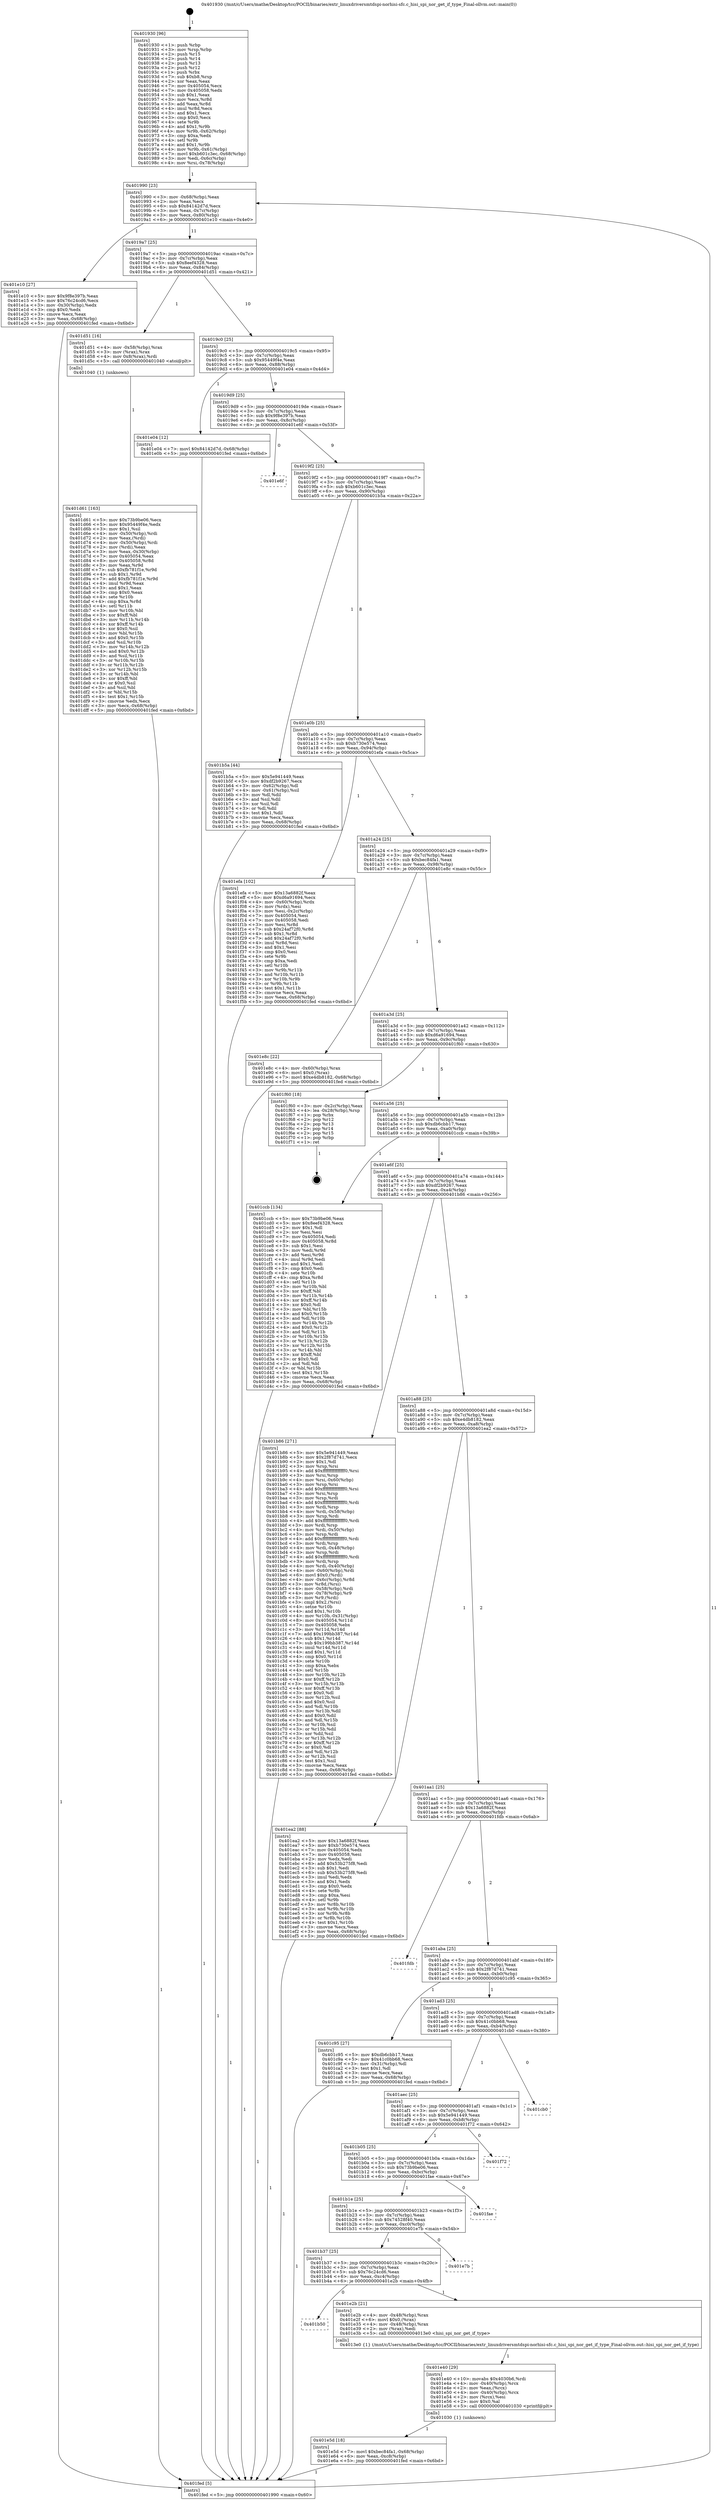 digraph "0x401930" {
  label = "0x401930 (/mnt/c/Users/mathe/Desktop/tcc/POCII/binaries/extr_linuxdriversmtdspi-norhisi-sfc.c_hisi_spi_nor_get_if_type_Final-ollvm.out::main(0))"
  labelloc = "t"
  node[shape=record]

  Entry [label="",width=0.3,height=0.3,shape=circle,fillcolor=black,style=filled]
  "0x401990" [label="{
     0x401990 [23]\l
     | [instrs]\l
     &nbsp;&nbsp;0x401990 \<+3\>: mov -0x68(%rbp),%eax\l
     &nbsp;&nbsp;0x401993 \<+2\>: mov %eax,%ecx\l
     &nbsp;&nbsp;0x401995 \<+6\>: sub $0x84142d7d,%ecx\l
     &nbsp;&nbsp;0x40199b \<+3\>: mov %eax,-0x7c(%rbp)\l
     &nbsp;&nbsp;0x40199e \<+3\>: mov %ecx,-0x80(%rbp)\l
     &nbsp;&nbsp;0x4019a1 \<+6\>: je 0000000000401e10 \<main+0x4e0\>\l
  }"]
  "0x401e10" [label="{
     0x401e10 [27]\l
     | [instrs]\l
     &nbsp;&nbsp;0x401e10 \<+5\>: mov $0x9f8e397b,%eax\l
     &nbsp;&nbsp;0x401e15 \<+5\>: mov $0x76c24cd6,%ecx\l
     &nbsp;&nbsp;0x401e1a \<+3\>: mov -0x30(%rbp),%edx\l
     &nbsp;&nbsp;0x401e1d \<+3\>: cmp $0x0,%edx\l
     &nbsp;&nbsp;0x401e20 \<+3\>: cmove %ecx,%eax\l
     &nbsp;&nbsp;0x401e23 \<+3\>: mov %eax,-0x68(%rbp)\l
     &nbsp;&nbsp;0x401e26 \<+5\>: jmp 0000000000401fed \<main+0x6bd\>\l
  }"]
  "0x4019a7" [label="{
     0x4019a7 [25]\l
     | [instrs]\l
     &nbsp;&nbsp;0x4019a7 \<+5\>: jmp 00000000004019ac \<main+0x7c\>\l
     &nbsp;&nbsp;0x4019ac \<+3\>: mov -0x7c(%rbp),%eax\l
     &nbsp;&nbsp;0x4019af \<+5\>: sub $0x8eef4328,%eax\l
     &nbsp;&nbsp;0x4019b4 \<+6\>: mov %eax,-0x84(%rbp)\l
     &nbsp;&nbsp;0x4019ba \<+6\>: je 0000000000401d51 \<main+0x421\>\l
  }"]
  Exit [label="",width=0.3,height=0.3,shape=circle,fillcolor=black,style=filled,peripheries=2]
  "0x401d51" [label="{
     0x401d51 [16]\l
     | [instrs]\l
     &nbsp;&nbsp;0x401d51 \<+4\>: mov -0x58(%rbp),%rax\l
     &nbsp;&nbsp;0x401d55 \<+3\>: mov (%rax),%rax\l
     &nbsp;&nbsp;0x401d58 \<+4\>: mov 0x8(%rax),%rdi\l
     &nbsp;&nbsp;0x401d5c \<+5\>: call 0000000000401040 \<atoi@plt\>\l
     | [calls]\l
     &nbsp;&nbsp;0x401040 \{1\} (unknown)\l
  }"]
  "0x4019c0" [label="{
     0x4019c0 [25]\l
     | [instrs]\l
     &nbsp;&nbsp;0x4019c0 \<+5\>: jmp 00000000004019c5 \<main+0x95\>\l
     &nbsp;&nbsp;0x4019c5 \<+3\>: mov -0x7c(%rbp),%eax\l
     &nbsp;&nbsp;0x4019c8 \<+5\>: sub $0x95449f4e,%eax\l
     &nbsp;&nbsp;0x4019cd \<+6\>: mov %eax,-0x88(%rbp)\l
     &nbsp;&nbsp;0x4019d3 \<+6\>: je 0000000000401e04 \<main+0x4d4\>\l
  }"]
  "0x401e5d" [label="{
     0x401e5d [18]\l
     | [instrs]\l
     &nbsp;&nbsp;0x401e5d \<+7\>: movl $0xbec84fa1,-0x68(%rbp)\l
     &nbsp;&nbsp;0x401e64 \<+6\>: mov %eax,-0xc8(%rbp)\l
     &nbsp;&nbsp;0x401e6a \<+5\>: jmp 0000000000401fed \<main+0x6bd\>\l
  }"]
  "0x401e04" [label="{
     0x401e04 [12]\l
     | [instrs]\l
     &nbsp;&nbsp;0x401e04 \<+7\>: movl $0x84142d7d,-0x68(%rbp)\l
     &nbsp;&nbsp;0x401e0b \<+5\>: jmp 0000000000401fed \<main+0x6bd\>\l
  }"]
  "0x4019d9" [label="{
     0x4019d9 [25]\l
     | [instrs]\l
     &nbsp;&nbsp;0x4019d9 \<+5\>: jmp 00000000004019de \<main+0xae\>\l
     &nbsp;&nbsp;0x4019de \<+3\>: mov -0x7c(%rbp),%eax\l
     &nbsp;&nbsp;0x4019e1 \<+5\>: sub $0x9f8e397b,%eax\l
     &nbsp;&nbsp;0x4019e6 \<+6\>: mov %eax,-0x8c(%rbp)\l
     &nbsp;&nbsp;0x4019ec \<+6\>: je 0000000000401e6f \<main+0x53f\>\l
  }"]
  "0x401e40" [label="{
     0x401e40 [29]\l
     | [instrs]\l
     &nbsp;&nbsp;0x401e40 \<+10\>: movabs $0x4030b6,%rdi\l
     &nbsp;&nbsp;0x401e4a \<+4\>: mov -0x40(%rbp),%rcx\l
     &nbsp;&nbsp;0x401e4e \<+2\>: mov %eax,(%rcx)\l
     &nbsp;&nbsp;0x401e50 \<+4\>: mov -0x40(%rbp),%rcx\l
     &nbsp;&nbsp;0x401e54 \<+2\>: mov (%rcx),%esi\l
     &nbsp;&nbsp;0x401e56 \<+2\>: mov $0x0,%al\l
     &nbsp;&nbsp;0x401e58 \<+5\>: call 0000000000401030 \<printf@plt\>\l
     | [calls]\l
     &nbsp;&nbsp;0x401030 \{1\} (unknown)\l
  }"]
  "0x401e6f" [label="{
     0x401e6f\l
  }", style=dashed]
  "0x4019f2" [label="{
     0x4019f2 [25]\l
     | [instrs]\l
     &nbsp;&nbsp;0x4019f2 \<+5\>: jmp 00000000004019f7 \<main+0xc7\>\l
     &nbsp;&nbsp;0x4019f7 \<+3\>: mov -0x7c(%rbp),%eax\l
     &nbsp;&nbsp;0x4019fa \<+5\>: sub $0xb601c3ec,%eax\l
     &nbsp;&nbsp;0x4019ff \<+6\>: mov %eax,-0x90(%rbp)\l
     &nbsp;&nbsp;0x401a05 \<+6\>: je 0000000000401b5a \<main+0x22a\>\l
  }"]
  "0x401b50" [label="{
     0x401b50\l
  }", style=dashed]
  "0x401b5a" [label="{
     0x401b5a [44]\l
     | [instrs]\l
     &nbsp;&nbsp;0x401b5a \<+5\>: mov $0x5e941449,%eax\l
     &nbsp;&nbsp;0x401b5f \<+5\>: mov $0xdf2b9267,%ecx\l
     &nbsp;&nbsp;0x401b64 \<+3\>: mov -0x62(%rbp),%dl\l
     &nbsp;&nbsp;0x401b67 \<+4\>: mov -0x61(%rbp),%sil\l
     &nbsp;&nbsp;0x401b6b \<+3\>: mov %dl,%dil\l
     &nbsp;&nbsp;0x401b6e \<+3\>: and %sil,%dil\l
     &nbsp;&nbsp;0x401b71 \<+3\>: xor %sil,%dl\l
     &nbsp;&nbsp;0x401b74 \<+3\>: or %dl,%dil\l
     &nbsp;&nbsp;0x401b77 \<+4\>: test $0x1,%dil\l
     &nbsp;&nbsp;0x401b7b \<+3\>: cmovne %ecx,%eax\l
     &nbsp;&nbsp;0x401b7e \<+3\>: mov %eax,-0x68(%rbp)\l
     &nbsp;&nbsp;0x401b81 \<+5\>: jmp 0000000000401fed \<main+0x6bd\>\l
  }"]
  "0x401a0b" [label="{
     0x401a0b [25]\l
     | [instrs]\l
     &nbsp;&nbsp;0x401a0b \<+5\>: jmp 0000000000401a10 \<main+0xe0\>\l
     &nbsp;&nbsp;0x401a10 \<+3\>: mov -0x7c(%rbp),%eax\l
     &nbsp;&nbsp;0x401a13 \<+5\>: sub $0xb730e574,%eax\l
     &nbsp;&nbsp;0x401a18 \<+6\>: mov %eax,-0x94(%rbp)\l
     &nbsp;&nbsp;0x401a1e \<+6\>: je 0000000000401efa \<main+0x5ca\>\l
  }"]
  "0x401fed" [label="{
     0x401fed [5]\l
     | [instrs]\l
     &nbsp;&nbsp;0x401fed \<+5\>: jmp 0000000000401990 \<main+0x60\>\l
  }"]
  "0x401930" [label="{
     0x401930 [96]\l
     | [instrs]\l
     &nbsp;&nbsp;0x401930 \<+1\>: push %rbp\l
     &nbsp;&nbsp;0x401931 \<+3\>: mov %rsp,%rbp\l
     &nbsp;&nbsp;0x401934 \<+2\>: push %r15\l
     &nbsp;&nbsp;0x401936 \<+2\>: push %r14\l
     &nbsp;&nbsp;0x401938 \<+2\>: push %r13\l
     &nbsp;&nbsp;0x40193a \<+2\>: push %r12\l
     &nbsp;&nbsp;0x40193c \<+1\>: push %rbx\l
     &nbsp;&nbsp;0x40193d \<+7\>: sub $0xb8,%rsp\l
     &nbsp;&nbsp;0x401944 \<+2\>: xor %eax,%eax\l
     &nbsp;&nbsp;0x401946 \<+7\>: mov 0x405054,%ecx\l
     &nbsp;&nbsp;0x40194d \<+7\>: mov 0x405058,%edx\l
     &nbsp;&nbsp;0x401954 \<+3\>: sub $0x1,%eax\l
     &nbsp;&nbsp;0x401957 \<+3\>: mov %ecx,%r8d\l
     &nbsp;&nbsp;0x40195a \<+3\>: add %eax,%r8d\l
     &nbsp;&nbsp;0x40195d \<+4\>: imul %r8d,%ecx\l
     &nbsp;&nbsp;0x401961 \<+3\>: and $0x1,%ecx\l
     &nbsp;&nbsp;0x401964 \<+3\>: cmp $0x0,%ecx\l
     &nbsp;&nbsp;0x401967 \<+4\>: sete %r9b\l
     &nbsp;&nbsp;0x40196b \<+4\>: and $0x1,%r9b\l
     &nbsp;&nbsp;0x40196f \<+4\>: mov %r9b,-0x62(%rbp)\l
     &nbsp;&nbsp;0x401973 \<+3\>: cmp $0xa,%edx\l
     &nbsp;&nbsp;0x401976 \<+4\>: setl %r9b\l
     &nbsp;&nbsp;0x40197a \<+4\>: and $0x1,%r9b\l
     &nbsp;&nbsp;0x40197e \<+4\>: mov %r9b,-0x61(%rbp)\l
     &nbsp;&nbsp;0x401982 \<+7\>: movl $0xb601c3ec,-0x68(%rbp)\l
     &nbsp;&nbsp;0x401989 \<+3\>: mov %edi,-0x6c(%rbp)\l
     &nbsp;&nbsp;0x40198c \<+4\>: mov %rsi,-0x78(%rbp)\l
  }"]
  "0x401e2b" [label="{
     0x401e2b [21]\l
     | [instrs]\l
     &nbsp;&nbsp;0x401e2b \<+4\>: mov -0x48(%rbp),%rax\l
     &nbsp;&nbsp;0x401e2f \<+6\>: movl $0x0,(%rax)\l
     &nbsp;&nbsp;0x401e35 \<+4\>: mov -0x48(%rbp),%rax\l
     &nbsp;&nbsp;0x401e39 \<+2\>: mov (%rax),%edi\l
     &nbsp;&nbsp;0x401e3b \<+5\>: call 00000000004013e0 \<hisi_spi_nor_get_if_type\>\l
     | [calls]\l
     &nbsp;&nbsp;0x4013e0 \{1\} (/mnt/c/Users/mathe/Desktop/tcc/POCII/binaries/extr_linuxdriversmtdspi-norhisi-sfc.c_hisi_spi_nor_get_if_type_Final-ollvm.out::hisi_spi_nor_get_if_type)\l
  }"]
  "0x401efa" [label="{
     0x401efa [102]\l
     | [instrs]\l
     &nbsp;&nbsp;0x401efa \<+5\>: mov $0x13a6882f,%eax\l
     &nbsp;&nbsp;0x401eff \<+5\>: mov $0xd6a91694,%ecx\l
     &nbsp;&nbsp;0x401f04 \<+4\>: mov -0x60(%rbp),%rdx\l
     &nbsp;&nbsp;0x401f08 \<+2\>: mov (%rdx),%esi\l
     &nbsp;&nbsp;0x401f0a \<+3\>: mov %esi,-0x2c(%rbp)\l
     &nbsp;&nbsp;0x401f0d \<+7\>: mov 0x405054,%esi\l
     &nbsp;&nbsp;0x401f14 \<+7\>: mov 0x405058,%edi\l
     &nbsp;&nbsp;0x401f1b \<+3\>: mov %esi,%r8d\l
     &nbsp;&nbsp;0x401f1e \<+7\>: sub $0x24af72f0,%r8d\l
     &nbsp;&nbsp;0x401f25 \<+4\>: sub $0x1,%r8d\l
     &nbsp;&nbsp;0x401f29 \<+7\>: add $0x24af72f0,%r8d\l
     &nbsp;&nbsp;0x401f30 \<+4\>: imul %r8d,%esi\l
     &nbsp;&nbsp;0x401f34 \<+3\>: and $0x1,%esi\l
     &nbsp;&nbsp;0x401f37 \<+3\>: cmp $0x0,%esi\l
     &nbsp;&nbsp;0x401f3a \<+4\>: sete %r9b\l
     &nbsp;&nbsp;0x401f3e \<+3\>: cmp $0xa,%edi\l
     &nbsp;&nbsp;0x401f41 \<+4\>: setl %r10b\l
     &nbsp;&nbsp;0x401f45 \<+3\>: mov %r9b,%r11b\l
     &nbsp;&nbsp;0x401f48 \<+3\>: and %r10b,%r11b\l
     &nbsp;&nbsp;0x401f4b \<+3\>: xor %r10b,%r9b\l
     &nbsp;&nbsp;0x401f4e \<+3\>: or %r9b,%r11b\l
     &nbsp;&nbsp;0x401f51 \<+4\>: test $0x1,%r11b\l
     &nbsp;&nbsp;0x401f55 \<+3\>: cmovne %ecx,%eax\l
     &nbsp;&nbsp;0x401f58 \<+3\>: mov %eax,-0x68(%rbp)\l
     &nbsp;&nbsp;0x401f5b \<+5\>: jmp 0000000000401fed \<main+0x6bd\>\l
  }"]
  "0x401a24" [label="{
     0x401a24 [25]\l
     | [instrs]\l
     &nbsp;&nbsp;0x401a24 \<+5\>: jmp 0000000000401a29 \<main+0xf9\>\l
     &nbsp;&nbsp;0x401a29 \<+3\>: mov -0x7c(%rbp),%eax\l
     &nbsp;&nbsp;0x401a2c \<+5\>: sub $0xbec84fa1,%eax\l
     &nbsp;&nbsp;0x401a31 \<+6\>: mov %eax,-0x98(%rbp)\l
     &nbsp;&nbsp;0x401a37 \<+6\>: je 0000000000401e8c \<main+0x55c\>\l
  }"]
  "0x401b37" [label="{
     0x401b37 [25]\l
     | [instrs]\l
     &nbsp;&nbsp;0x401b37 \<+5\>: jmp 0000000000401b3c \<main+0x20c\>\l
     &nbsp;&nbsp;0x401b3c \<+3\>: mov -0x7c(%rbp),%eax\l
     &nbsp;&nbsp;0x401b3f \<+5\>: sub $0x76c24cd6,%eax\l
     &nbsp;&nbsp;0x401b44 \<+6\>: mov %eax,-0xc4(%rbp)\l
     &nbsp;&nbsp;0x401b4a \<+6\>: je 0000000000401e2b \<main+0x4fb\>\l
  }"]
  "0x401e8c" [label="{
     0x401e8c [22]\l
     | [instrs]\l
     &nbsp;&nbsp;0x401e8c \<+4\>: mov -0x60(%rbp),%rax\l
     &nbsp;&nbsp;0x401e90 \<+6\>: movl $0x0,(%rax)\l
     &nbsp;&nbsp;0x401e96 \<+7\>: movl $0xe4db8182,-0x68(%rbp)\l
     &nbsp;&nbsp;0x401e9d \<+5\>: jmp 0000000000401fed \<main+0x6bd\>\l
  }"]
  "0x401a3d" [label="{
     0x401a3d [25]\l
     | [instrs]\l
     &nbsp;&nbsp;0x401a3d \<+5\>: jmp 0000000000401a42 \<main+0x112\>\l
     &nbsp;&nbsp;0x401a42 \<+3\>: mov -0x7c(%rbp),%eax\l
     &nbsp;&nbsp;0x401a45 \<+5\>: sub $0xd6a91694,%eax\l
     &nbsp;&nbsp;0x401a4a \<+6\>: mov %eax,-0x9c(%rbp)\l
     &nbsp;&nbsp;0x401a50 \<+6\>: je 0000000000401f60 \<main+0x630\>\l
  }"]
  "0x401e7b" [label="{
     0x401e7b\l
  }", style=dashed]
  "0x401f60" [label="{
     0x401f60 [18]\l
     | [instrs]\l
     &nbsp;&nbsp;0x401f60 \<+3\>: mov -0x2c(%rbp),%eax\l
     &nbsp;&nbsp;0x401f63 \<+4\>: lea -0x28(%rbp),%rsp\l
     &nbsp;&nbsp;0x401f67 \<+1\>: pop %rbx\l
     &nbsp;&nbsp;0x401f68 \<+2\>: pop %r12\l
     &nbsp;&nbsp;0x401f6a \<+2\>: pop %r13\l
     &nbsp;&nbsp;0x401f6c \<+2\>: pop %r14\l
     &nbsp;&nbsp;0x401f6e \<+2\>: pop %r15\l
     &nbsp;&nbsp;0x401f70 \<+1\>: pop %rbp\l
     &nbsp;&nbsp;0x401f71 \<+1\>: ret\l
  }"]
  "0x401a56" [label="{
     0x401a56 [25]\l
     | [instrs]\l
     &nbsp;&nbsp;0x401a56 \<+5\>: jmp 0000000000401a5b \<main+0x12b\>\l
     &nbsp;&nbsp;0x401a5b \<+3\>: mov -0x7c(%rbp),%eax\l
     &nbsp;&nbsp;0x401a5e \<+5\>: sub $0xdb6cbb17,%eax\l
     &nbsp;&nbsp;0x401a63 \<+6\>: mov %eax,-0xa0(%rbp)\l
     &nbsp;&nbsp;0x401a69 \<+6\>: je 0000000000401ccb \<main+0x39b\>\l
  }"]
  "0x401b1e" [label="{
     0x401b1e [25]\l
     | [instrs]\l
     &nbsp;&nbsp;0x401b1e \<+5\>: jmp 0000000000401b23 \<main+0x1f3\>\l
     &nbsp;&nbsp;0x401b23 \<+3\>: mov -0x7c(%rbp),%eax\l
     &nbsp;&nbsp;0x401b26 \<+5\>: sub $0x74528f40,%eax\l
     &nbsp;&nbsp;0x401b2b \<+6\>: mov %eax,-0xc0(%rbp)\l
     &nbsp;&nbsp;0x401b31 \<+6\>: je 0000000000401e7b \<main+0x54b\>\l
  }"]
  "0x401ccb" [label="{
     0x401ccb [134]\l
     | [instrs]\l
     &nbsp;&nbsp;0x401ccb \<+5\>: mov $0x73b9be06,%eax\l
     &nbsp;&nbsp;0x401cd0 \<+5\>: mov $0x8eef4328,%ecx\l
     &nbsp;&nbsp;0x401cd5 \<+2\>: mov $0x1,%dl\l
     &nbsp;&nbsp;0x401cd7 \<+2\>: xor %esi,%esi\l
     &nbsp;&nbsp;0x401cd9 \<+7\>: mov 0x405054,%edi\l
     &nbsp;&nbsp;0x401ce0 \<+8\>: mov 0x405058,%r8d\l
     &nbsp;&nbsp;0x401ce8 \<+3\>: sub $0x1,%esi\l
     &nbsp;&nbsp;0x401ceb \<+3\>: mov %edi,%r9d\l
     &nbsp;&nbsp;0x401cee \<+3\>: add %esi,%r9d\l
     &nbsp;&nbsp;0x401cf1 \<+4\>: imul %r9d,%edi\l
     &nbsp;&nbsp;0x401cf5 \<+3\>: and $0x1,%edi\l
     &nbsp;&nbsp;0x401cf8 \<+3\>: cmp $0x0,%edi\l
     &nbsp;&nbsp;0x401cfb \<+4\>: sete %r10b\l
     &nbsp;&nbsp;0x401cff \<+4\>: cmp $0xa,%r8d\l
     &nbsp;&nbsp;0x401d03 \<+4\>: setl %r11b\l
     &nbsp;&nbsp;0x401d07 \<+3\>: mov %r10b,%bl\l
     &nbsp;&nbsp;0x401d0a \<+3\>: xor $0xff,%bl\l
     &nbsp;&nbsp;0x401d0d \<+3\>: mov %r11b,%r14b\l
     &nbsp;&nbsp;0x401d10 \<+4\>: xor $0xff,%r14b\l
     &nbsp;&nbsp;0x401d14 \<+3\>: xor $0x0,%dl\l
     &nbsp;&nbsp;0x401d17 \<+3\>: mov %bl,%r15b\l
     &nbsp;&nbsp;0x401d1a \<+4\>: and $0x0,%r15b\l
     &nbsp;&nbsp;0x401d1e \<+3\>: and %dl,%r10b\l
     &nbsp;&nbsp;0x401d21 \<+3\>: mov %r14b,%r12b\l
     &nbsp;&nbsp;0x401d24 \<+4\>: and $0x0,%r12b\l
     &nbsp;&nbsp;0x401d28 \<+3\>: and %dl,%r11b\l
     &nbsp;&nbsp;0x401d2b \<+3\>: or %r10b,%r15b\l
     &nbsp;&nbsp;0x401d2e \<+3\>: or %r11b,%r12b\l
     &nbsp;&nbsp;0x401d31 \<+3\>: xor %r12b,%r15b\l
     &nbsp;&nbsp;0x401d34 \<+3\>: or %r14b,%bl\l
     &nbsp;&nbsp;0x401d37 \<+3\>: xor $0xff,%bl\l
     &nbsp;&nbsp;0x401d3a \<+3\>: or $0x0,%dl\l
     &nbsp;&nbsp;0x401d3d \<+2\>: and %dl,%bl\l
     &nbsp;&nbsp;0x401d3f \<+3\>: or %bl,%r15b\l
     &nbsp;&nbsp;0x401d42 \<+4\>: test $0x1,%r15b\l
     &nbsp;&nbsp;0x401d46 \<+3\>: cmovne %ecx,%eax\l
     &nbsp;&nbsp;0x401d49 \<+3\>: mov %eax,-0x68(%rbp)\l
     &nbsp;&nbsp;0x401d4c \<+5\>: jmp 0000000000401fed \<main+0x6bd\>\l
  }"]
  "0x401a6f" [label="{
     0x401a6f [25]\l
     | [instrs]\l
     &nbsp;&nbsp;0x401a6f \<+5\>: jmp 0000000000401a74 \<main+0x144\>\l
     &nbsp;&nbsp;0x401a74 \<+3\>: mov -0x7c(%rbp),%eax\l
     &nbsp;&nbsp;0x401a77 \<+5\>: sub $0xdf2b9267,%eax\l
     &nbsp;&nbsp;0x401a7c \<+6\>: mov %eax,-0xa4(%rbp)\l
     &nbsp;&nbsp;0x401a82 \<+6\>: je 0000000000401b86 \<main+0x256\>\l
  }"]
  "0x401fae" [label="{
     0x401fae\l
  }", style=dashed]
  "0x401b86" [label="{
     0x401b86 [271]\l
     | [instrs]\l
     &nbsp;&nbsp;0x401b86 \<+5\>: mov $0x5e941449,%eax\l
     &nbsp;&nbsp;0x401b8b \<+5\>: mov $0x2f87d741,%ecx\l
     &nbsp;&nbsp;0x401b90 \<+2\>: mov $0x1,%dl\l
     &nbsp;&nbsp;0x401b92 \<+3\>: mov %rsp,%rsi\l
     &nbsp;&nbsp;0x401b95 \<+4\>: add $0xfffffffffffffff0,%rsi\l
     &nbsp;&nbsp;0x401b99 \<+3\>: mov %rsi,%rsp\l
     &nbsp;&nbsp;0x401b9c \<+4\>: mov %rsi,-0x60(%rbp)\l
     &nbsp;&nbsp;0x401ba0 \<+3\>: mov %rsp,%rsi\l
     &nbsp;&nbsp;0x401ba3 \<+4\>: add $0xfffffffffffffff0,%rsi\l
     &nbsp;&nbsp;0x401ba7 \<+3\>: mov %rsi,%rsp\l
     &nbsp;&nbsp;0x401baa \<+3\>: mov %rsp,%rdi\l
     &nbsp;&nbsp;0x401bad \<+4\>: add $0xfffffffffffffff0,%rdi\l
     &nbsp;&nbsp;0x401bb1 \<+3\>: mov %rdi,%rsp\l
     &nbsp;&nbsp;0x401bb4 \<+4\>: mov %rdi,-0x58(%rbp)\l
     &nbsp;&nbsp;0x401bb8 \<+3\>: mov %rsp,%rdi\l
     &nbsp;&nbsp;0x401bbb \<+4\>: add $0xfffffffffffffff0,%rdi\l
     &nbsp;&nbsp;0x401bbf \<+3\>: mov %rdi,%rsp\l
     &nbsp;&nbsp;0x401bc2 \<+4\>: mov %rdi,-0x50(%rbp)\l
     &nbsp;&nbsp;0x401bc6 \<+3\>: mov %rsp,%rdi\l
     &nbsp;&nbsp;0x401bc9 \<+4\>: add $0xfffffffffffffff0,%rdi\l
     &nbsp;&nbsp;0x401bcd \<+3\>: mov %rdi,%rsp\l
     &nbsp;&nbsp;0x401bd0 \<+4\>: mov %rdi,-0x48(%rbp)\l
     &nbsp;&nbsp;0x401bd4 \<+3\>: mov %rsp,%rdi\l
     &nbsp;&nbsp;0x401bd7 \<+4\>: add $0xfffffffffffffff0,%rdi\l
     &nbsp;&nbsp;0x401bdb \<+3\>: mov %rdi,%rsp\l
     &nbsp;&nbsp;0x401bde \<+4\>: mov %rdi,-0x40(%rbp)\l
     &nbsp;&nbsp;0x401be2 \<+4\>: mov -0x60(%rbp),%rdi\l
     &nbsp;&nbsp;0x401be6 \<+6\>: movl $0x0,(%rdi)\l
     &nbsp;&nbsp;0x401bec \<+4\>: mov -0x6c(%rbp),%r8d\l
     &nbsp;&nbsp;0x401bf0 \<+3\>: mov %r8d,(%rsi)\l
     &nbsp;&nbsp;0x401bf3 \<+4\>: mov -0x58(%rbp),%rdi\l
     &nbsp;&nbsp;0x401bf7 \<+4\>: mov -0x78(%rbp),%r9\l
     &nbsp;&nbsp;0x401bfb \<+3\>: mov %r9,(%rdi)\l
     &nbsp;&nbsp;0x401bfe \<+3\>: cmpl $0x2,(%rsi)\l
     &nbsp;&nbsp;0x401c01 \<+4\>: setne %r10b\l
     &nbsp;&nbsp;0x401c05 \<+4\>: and $0x1,%r10b\l
     &nbsp;&nbsp;0x401c09 \<+4\>: mov %r10b,-0x31(%rbp)\l
     &nbsp;&nbsp;0x401c0d \<+8\>: mov 0x405054,%r11d\l
     &nbsp;&nbsp;0x401c15 \<+7\>: mov 0x405058,%ebx\l
     &nbsp;&nbsp;0x401c1c \<+3\>: mov %r11d,%r14d\l
     &nbsp;&nbsp;0x401c1f \<+7\>: add $0x199bb387,%r14d\l
     &nbsp;&nbsp;0x401c26 \<+4\>: sub $0x1,%r14d\l
     &nbsp;&nbsp;0x401c2a \<+7\>: sub $0x199bb387,%r14d\l
     &nbsp;&nbsp;0x401c31 \<+4\>: imul %r14d,%r11d\l
     &nbsp;&nbsp;0x401c35 \<+4\>: and $0x1,%r11d\l
     &nbsp;&nbsp;0x401c39 \<+4\>: cmp $0x0,%r11d\l
     &nbsp;&nbsp;0x401c3d \<+4\>: sete %r10b\l
     &nbsp;&nbsp;0x401c41 \<+3\>: cmp $0xa,%ebx\l
     &nbsp;&nbsp;0x401c44 \<+4\>: setl %r15b\l
     &nbsp;&nbsp;0x401c48 \<+3\>: mov %r10b,%r12b\l
     &nbsp;&nbsp;0x401c4b \<+4\>: xor $0xff,%r12b\l
     &nbsp;&nbsp;0x401c4f \<+3\>: mov %r15b,%r13b\l
     &nbsp;&nbsp;0x401c52 \<+4\>: xor $0xff,%r13b\l
     &nbsp;&nbsp;0x401c56 \<+3\>: xor $0x0,%dl\l
     &nbsp;&nbsp;0x401c59 \<+3\>: mov %r12b,%sil\l
     &nbsp;&nbsp;0x401c5c \<+4\>: and $0x0,%sil\l
     &nbsp;&nbsp;0x401c60 \<+3\>: and %dl,%r10b\l
     &nbsp;&nbsp;0x401c63 \<+3\>: mov %r13b,%dil\l
     &nbsp;&nbsp;0x401c66 \<+4\>: and $0x0,%dil\l
     &nbsp;&nbsp;0x401c6a \<+3\>: and %dl,%r15b\l
     &nbsp;&nbsp;0x401c6d \<+3\>: or %r10b,%sil\l
     &nbsp;&nbsp;0x401c70 \<+3\>: or %r15b,%dil\l
     &nbsp;&nbsp;0x401c73 \<+3\>: xor %dil,%sil\l
     &nbsp;&nbsp;0x401c76 \<+3\>: or %r13b,%r12b\l
     &nbsp;&nbsp;0x401c79 \<+4\>: xor $0xff,%r12b\l
     &nbsp;&nbsp;0x401c7d \<+3\>: or $0x0,%dl\l
     &nbsp;&nbsp;0x401c80 \<+3\>: and %dl,%r12b\l
     &nbsp;&nbsp;0x401c83 \<+3\>: or %r12b,%sil\l
     &nbsp;&nbsp;0x401c86 \<+4\>: test $0x1,%sil\l
     &nbsp;&nbsp;0x401c8a \<+3\>: cmovne %ecx,%eax\l
     &nbsp;&nbsp;0x401c8d \<+3\>: mov %eax,-0x68(%rbp)\l
     &nbsp;&nbsp;0x401c90 \<+5\>: jmp 0000000000401fed \<main+0x6bd\>\l
  }"]
  "0x401a88" [label="{
     0x401a88 [25]\l
     | [instrs]\l
     &nbsp;&nbsp;0x401a88 \<+5\>: jmp 0000000000401a8d \<main+0x15d\>\l
     &nbsp;&nbsp;0x401a8d \<+3\>: mov -0x7c(%rbp),%eax\l
     &nbsp;&nbsp;0x401a90 \<+5\>: sub $0xe4db8182,%eax\l
     &nbsp;&nbsp;0x401a95 \<+6\>: mov %eax,-0xa8(%rbp)\l
     &nbsp;&nbsp;0x401a9b \<+6\>: je 0000000000401ea2 \<main+0x572\>\l
  }"]
  "0x401b05" [label="{
     0x401b05 [25]\l
     | [instrs]\l
     &nbsp;&nbsp;0x401b05 \<+5\>: jmp 0000000000401b0a \<main+0x1da\>\l
     &nbsp;&nbsp;0x401b0a \<+3\>: mov -0x7c(%rbp),%eax\l
     &nbsp;&nbsp;0x401b0d \<+5\>: sub $0x73b9be06,%eax\l
     &nbsp;&nbsp;0x401b12 \<+6\>: mov %eax,-0xbc(%rbp)\l
     &nbsp;&nbsp;0x401b18 \<+6\>: je 0000000000401fae \<main+0x67e\>\l
  }"]
  "0x401f72" [label="{
     0x401f72\l
  }", style=dashed]
  "0x401ea2" [label="{
     0x401ea2 [88]\l
     | [instrs]\l
     &nbsp;&nbsp;0x401ea2 \<+5\>: mov $0x13a6882f,%eax\l
     &nbsp;&nbsp;0x401ea7 \<+5\>: mov $0xb730e574,%ecx\l
     &nbsp;&nbsp;0x401eac \<+7\>: mov 0x405054,%edx\l
     &nbsp;&nbsp;0x401eb3 \<+7\>: mov 0x405058,%esi\l
     &nbsp;&nbsp;0x401eba \<+2\>: mov %edx,%edi\l
     &nbsp;&nbsp;0x401ebc \<+6\>: add $0x53b275f8,%edi\l
     &nbsp;&nbsp;0x401ec2 \<+3\>: sub $0x1,%edi\l
     &nbsp;&nbsp;0x401ec5 \<+6\>: sub $0x53b275f8,%edi\l
     &nbsp;&nbsp;0x401ecb \<+3\>: imul %edi,%edx\l
     &nbsp;&nbsp;0x401ece \<+3\>: and $0x1,%edx\l
     &nbsp;&nbsp;0x401ed1 \<+3\>: cmp $0x0,%edx\l
     &nbsp;&nbsp;0x401ed4 \<+4\>: sete %r8b\l
     &nbsp;&nbsp;0x401ed8 \<+3\>: cmp $0xa,%esi\l
     &nbsp;&nbsp;0x401edb \<+4\>: setl %r9b\l
     &nbsp;&nbsp;0x401edf \<+3\>: mov %r8b,%r10b\l
     &nbsp;&nbsp;0x401ee2 \<+3\>: and %r9b,%r10b\l
     &nbsp;&nbsp;0x401ee5 \<+3\>: xor %r9b,%r8b\l
     &nbsp;&nbsp;0x401ee8 \<+3\>: or %r8b,%r10b\l
     &nbsp;&nbsp;0x401eeb \<+4\>: test $0x1,%r10b\l
     &nbsp;&nbsp;0x401eef \<+3\>: cmovne %ecx,%eax\l
     &nbsp;&nbsp;0x401ef2 \<+3\>: mov %eax,-0x68(%rbp)\l
     &nbsp;&nbsp;0x401ef5 \<+5\>: jmp 0000000000401fed \<main+0x6bd\>\l
  }"]
  "0x401aa1" [label="{
     0x401aa1 [25]\l
     | [instrs]\l
     &nbsp;&nbsp;0x401aa1 \<+5\>: jmp 0000000000401aa6 \<main+0x176\>\l
     &nbsp;&nbsp;0x401aa6 \<+3\>: mov -0x7c(%rbp),%eax\l
     &nbsp;&nbsp;0x401aa9 \<+5\>: sub $0x13a6882f,%eax\l
     &nbsp;&nbsp;0x401aae \<+6\>: mov %eax,-0xac(%rbp)\l
     &nbsp;&nbsp;0x401ab4 \<+6\>: je 0000000000401fdb \<main+0x6ab\>\l
  }"]
  "0x401aec" [label="{
     0x401aec [25]\l
     | [instrs]\l
     &nbsp;&nbsp;0x401aec \<+5\>: jmp 0000000000401af1 \<main+0x1c1\>\l
     &nbsp;&nbsp;0x401af1 \<+3\>: mov -0x7c(%rbp),%eax\l
     &nbsp;&nbsp;0x401af4 \<+5\>: sub $0x5e941449,%eax\l
     &nbsp;&nbsp;0x401af9 \<+6\>: mov %eax,-0xb8(%rbp)\l
     &nbsp;&nbsp;0x401aff \<+6\>: je 0000000000401f72 \<main+0x642\>\l
  }"]
  "0x401fdb" [label="{
     0x401fdb\l
  }", style=dashed]
  "0x401aba" [label="{
     0x401aba [25]\l
     | [instrs]\l
     &nbsp;&nbsp;0x401aba \<+5\>: jmp 0000000000401abf \<main+0x18f\>\l
     &nbsp;&nbsp;0x401abf \<+3\>: mov -0x7c(%rbp),%eax\l
     &nbsp;&nbsp;0x401ac2 \<+5\>: sub $0x2f87d741,%eax\l
     &nbsp;&nbsp;0x401ac7 \<+6\>: mov %eax,-0xb0(%rbp)\l
     &nbsp;&nbsp;0x401acd \<+6\>: je 0000000000401c95 \<main+0x365\>\l
  }"]
  "0x401cb0" [label="{
     0x401cb0\l
  }", style=dashed]
  "0x401c95" [label="{
     0x401c95 [27]\l
     | [instrs]\l
     &nbsp;&nbsp;0x401c95 \<+5\>: mov $0xdb6cbb17,%eax\l
     &nbsp;&nbsp;0x401c9a \<+5\>: mov $0x41c0bb68,%ecx\l
     &nbsp;&nbsp;0x401c9f \<+3\>: mov -0x31(%rbp),%dl\l
     &nbsp;&nbsp;0x401ca2 \<+3\>: test $0x1,%dl\l
     &nbsp;&nbsp;0x401ca5 \<+3\>: cmovne %ecx,%eax\l
     &nbsp;&nbsp;0x401ca8 \<+3\>: mov %eax,-0x68(%rbp)\l
     &nbsp;&nbsp;0x401cab \<+5\>: jmp 0000000000401fed \<main+0x6bd\>\l
  }"]
  "0x401ad3" [label="{
     0x401ad3 [25]\l
     | [instrs]\l
     &nbsp;&nbsp;0x401ad3 \<+5\>: jmp 0000000000401ad8 \<main+0x1a8\>\l
     &nbsp;&nbsp;0x401ad8 \<+3\>: mov -0x7c(%rbp),%eax\l
     &nbsp;&nbsp;0x401adb \<+5\>: sub $0x41c0bb68,%eax\l
     &nbsp;&nbsp;0x401ae0 \<+6\>: mov %eax,-0xb4(%rbp)\l
     &nbsp;&nbsp;0x401ae6 \<+6\>: je 0000000000401cb0 \<main+0x380\>\l
  }"]
  "0x401d61" [label="{
     0x401d61 [163]\l
     | [instrs]\l
     &nbsp;&nbsp;0x401d61 \<+5\>: mov $0x73b9be06,%ecx\l
     &nbsp;&nbsp;0x401d66 \<+5\>: mov $0x95449f4e,%edx\l
     &nbsp;&nbsp;0x401d6b \<+3\>: mov $0x1,%sil\l
     &nbsp;&nbsp;0x401d6e \<+4\>: mov -0x50(%rbp),%rdi\l
     &nbsp;&nbsp;0x401d72 \<+2\>: mov %eax,(%rdi)\l
     &nbsp;&nbsp;0x401d74 \<+4\>: mov -0x50(%rbp),%rdi\l
     &nbsp;&nbsp;0x401d78 \<+2\>: mov (%rdi),%eax\l
     &nbsp;&nbsp;0x401d7a \<+3\>: mov %eax,-0x30(%rbp)\l
     &nbsp;&nbsp;0x401d7d \<+7\>: mov 0x405054,%eax\l
     &nbsp;&nbsp;0x401d84 \<+8\>: mov 0x405058,%r8d\l
     &nbsp;&nbsp;0x401d8c \<+3\>: mov %eax,%r9d\l
     &nbsp;&nbsp;0x401d8f \<+7\>: sub $0xfb781f1e,%r9d\l
     &nbsp;&nbsp;0x401d96 \<+4\>: sub $0x1,%r9d\l
     &nbsp;&nbsp;0x401d9a \<+7\>: add $0xfb781f1e,%r9d\l
     &nbsp;&nbsp;0x401da1 \<+4\>: imul %r9d,%eax\l
     &nbsp;&nbsp;0x401da5 \<+3\>: and $0x1,%eax\l
     &nbsp;&nbsp;0x401da8 \<+3\>: cmp $0x0,%eax\l
     &nbsp;&nbsp;0x401dab \<+4\>: sete %r10b\l
     &nbsp;&nbsp;0x401daf \<+4\>: cmp $0xa,%r8d\l
     &nbsp;&nbsp;0x401db3 \<+4\>: setl %r11b\l
     &nbsp;&nbsp;0x401db7 \<+3\>: mov %r10b,%bl\l
     &nbsp;&nbsp;0x401dba \<+3\>: xor $0xff,%bl\l
     &nbsp;&nbsp;0x401dbd \<+3\>: mov %r11b,%r14b\l
     &nbsp;&nbsp;0x401dc0 \<+4\>: xor $0xff,%r14b\l
     &nbsp;&nbsp;0x401dc4 \<+4\>: xor $0x0,%sil\l
     &nbsp;&nbsp;0x401dc8 \<+3\>: mov %bl,%r15b\l
     &nbsp;&nbsp;0x401dcb \<+4\>: and $0x0,%r15b\l
     &nbsp;&nbsp;0x401dcf \<+3\>: and %sil,%r10b\l
     &nbsp;&nbsp;0x401dd2 \<+3\>: mov %r14b,%r12b\l
     &nbsp;&nbsp;0x401dd5 \<+4\>: and $0x0,%r12b\l
     &nbsp;&nbsp;0x401dd9 \<+3\>: and %sil,%r11b\l
     &nbsp;&nbsp;0x401ddc \<+3\>: or %r10b,%r15b\l
     &nbsp;&nbsp;0x401ddf \<+3\>: or %r11b,%r12b\l
     &nbsp;&nbsp;0x401de2 \<+3\>: xor %r12b,%r15b\l
     &nbsp;&nbsp;0x401de5 \<+3\>: or %r14b,%bl\l
     &nbsp;&nbsp;0x401de8 \<+3\>: xor $0xff,%bl\l
     &nbsp;&nbsp;0x401deb \<+4\>: or $0x0,%sil\l
     &nbsp;&nbsp;0x401def \<+3\>: and %sil,%bl\l
     &nbsp;&nbsp;0x401df2 \<+3\>: or %bl,%r15b\l
     &nbsp;&nbsp;0x401df5 \<+4\>: test $0x1,%r15b\l
     &nbsp;&nbsp;0x401df9 \<+3\>: cmovne %edx,%ecx\l
     &nbsp;&nbsp;0x401dfc \<+3\>: mov %ecx,-0x68(%rbp)\l
     &nbsp;&nbsp;0x401dff \<+5\>: jmp 0000000000401fed \<main+0x6bd\>\l
  }"]
  Entry -> "0x401930" [label=" 1"]
  "0x401990" -> "0x401e10" [label=" 1"]
  "0x401990" -> "0x4019a7" [label=" 11"]
  "0x401f60" -> Exit [label=" 1"]
  "0x4019a7" -> "0x401d51" [label=" 1"]
  "0x4019a7" -> "0x4019c0" [label=" 10"]
  "0x401efa" -> "0x401fed" [label=" 1"]
  "0x4019c0" -> "0x401e04" [label=" 1"]
  "0x4019c0" -> "0x4019d9" [label=" 9"]
  "0x401ea2" -> "0x401fed" [label=" 1"]
  "0x4019d9" -> "0x401e6f" [label=" 0"]
  "0x4019d9" -> "0x4019f2" [label=" 9"]
  "0x401e8c" -> "0x401fed" [label=" 1"]
  "0x4019f2" -> "0x401b5a" [label=" 1"]
  "0x4019f2" -> "0x401a0b" [label=" 8"]
  "0x401b5a" -> "0x401fed" [label=" 1"]
  "0x401930" -> "0x401990" [label=" 1"]
  "0x401fed" -> "0x401990" [label=" 11"]
  "0x401e5d" -> "0x401fed" [label=" 1"]
  "0x401a0b" -> "0x401efa" [label=" 1"]
  "0x401a0b" -> "0x401a24" [label=" 7"]
  "0x401e40" -> "0x401e5d" [label=" 1"]
  "0x401a24" -> "0x401e8c" [label=" 1"]
  "0x401a24" -> "0x401a3d" [label=" 6"]
  "0x401b37" -> "0x401b50" [label=" 0"]
  "0x401a3d" -> "0x401f60" [label=" 1"]
  "0x401a3d" -> "0x401a56" [label=" 5"]
  "0x401b37" -> "0x401e2b" [label=" 1"]
  "0x401a56" -> "0x401ccb" [label=" 1"]
  "0x401a56" -> "0x401a6f" [label=" 4"]
  "0x401b1e" -> "0x401b37" [label=" 1"]
  "0x401a6f" -> "0x401b86" [label=" 1"]
  "0x401a6f" -> "0x401a88" [label=" 3"]
  "0x401b1e" -> "0x401e7b" [label=" 0"]
  "0x401b86" -> "0x401fed" [label=" 1"]
  "0x401b05" -> "0x401b1e" [label=" 1"]
  "0x401a88" -> "0x401ea2" [label=" 1"]
  "0x401a88" -> "0x401aa1" [label=" 2"]
  "0x401b05" -> "0x401fae" [label=" 0"]
  "0x401aa1" -> "0x401fdb" [label=" 0"]
  "0x401aa1" -> "0x401aba" [label=" 2"]
  "0x401aec" -> "0x401b05" [label=" 1"]
  "0x401aba" -> "0x401c95" [label=" 1"]
  "0x401aba" -> "0x401ad3" [label=" 1"]
  "0x401c95" -> "0x401fed" [label=" 1"]
  "0x401ccb" -> "0x401fed" [label=" 1"]
  "0x401d51" -> "0x401d61" [label=" 1"]
  "0x401d61" -> "0x401fed" [label=" 1"]
  "0x401e04" -> "0x401fed" [label=" 1"]
  "0x401e10" -> "0x401fed" [label=" 1"]
  "0x401aec" -> "0x401f72" [label=" 0"]
  "0x401ad3" -> "0x401cb0" [label=" 0"]
  "0x401ad3" -> "0x401aec" [label=" 1"]
  "0x401e2b" -> "0x401e40" [label=" 1"]
}
